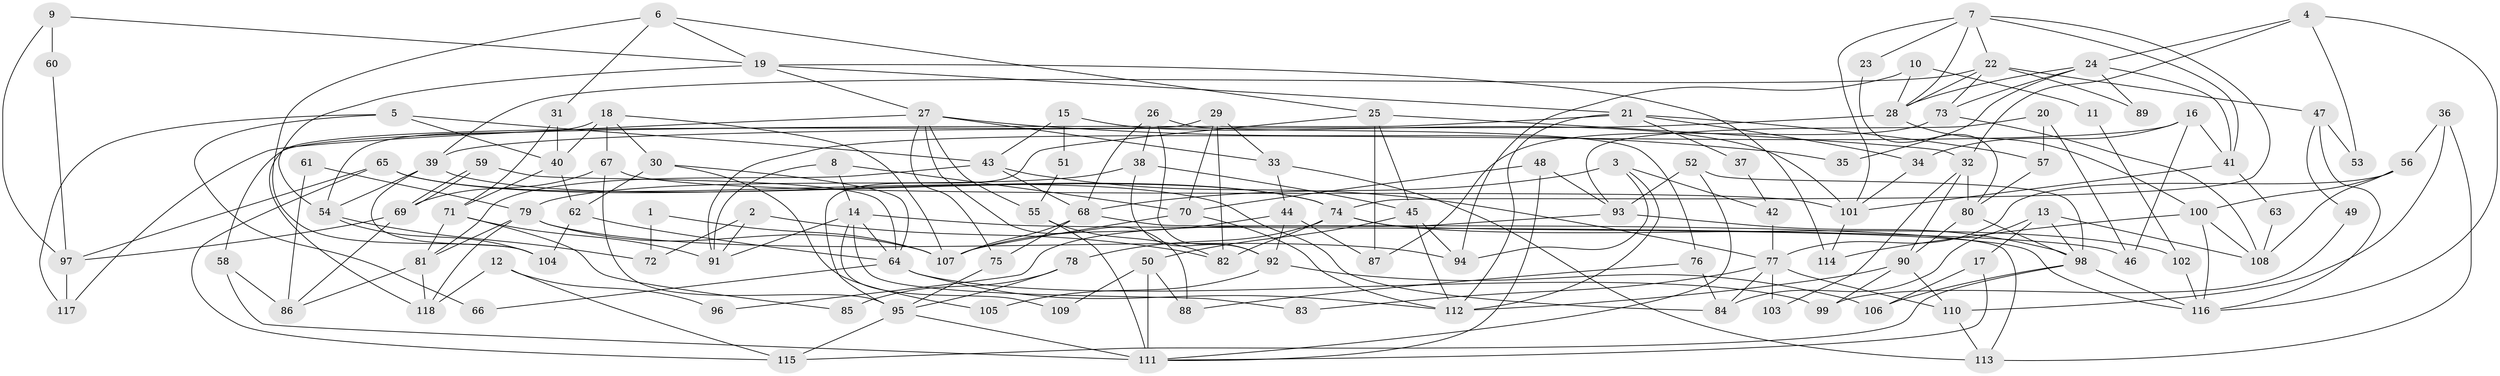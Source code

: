 // Generated by graph-tools (version 1.1) at 2025/50/03/09/25 03:50:01]
// undirected, 118 vertices, 236 edges
graph export_dot {
graph [start="1"]
  node [color=gray90,style=filled];
  1;
  2;
  3;
  4;
  5;
  6;
  7;
  8;
  9;
  10;
  11;
  12;
  13;
  14;
  15;
  16;
  17;
  18;
  19;
  20;
  21;
  22;
  23;
  24;
  25;
  26;
  27;
  28;
  29;
  30;
  31;
  32;
  33;
  34;
  35;
  36;
  37;
  38;
  39;
  40;
  41;
  42;
  43;
  44;
  45;
  46;
  47;
  48;
  49;
  50;
  51;
  52;
  53;
  54;
  55;
  56;
  57;
  58;
  59;
  60;
  61;
  62;
  63;
  64;
  65;
  66;
  67;
  68;
  69;
  70;
  71;
  72;
  73;
  74;
  75;
  76;
  77;
  78;
  79;
  80;
  81;
  82;
  83;
  84;
  85;
  86;
  87;
  88;
  89;
  90;
  91;
  92;
  93;
  94;
  95;
  96;
  97;
  98;
  99;
  100;
  101;
  102;
  103;
  104;
  105;
  106;
  107;
  108;
  109;
  110;
  111;
  112;
  113;
  114;
  115;
  116;
  117;
  118;
  1 -- 107;
  1 -- 72;
  2 -- 91;
  2 -- 82;
  2 -- 72;
  3 -- 112;
  3 -- 68;
  3 -- 42;
  3 -- 94;
  4 -- 116;
  4 -- 24;
  4 -- 32;
  4 -- 53;
  5 -- 40;
  5 -- 43;
  5 -- 66;
  5 -- 117;
  6 -- 19;
  6 -- 104;
  6 -- 25;
  6 -- 31;
  7 -- 101;
  7 -- 41;
  7 -- 22;
  7 -- 23;
  7 -- 28;
  7 -- 74;
  8 -- 70;
  8 -- 14;
  8 -- 91;
  9 -- 97;
  9 -- 19;
  9 -- 60;
  10 -- 94;
  10 -- 28;
  10 -- 11;
  11 -- 102;
  12 -- 115;
  12 -- 118;
  12 -- 96;
  13 -- 84;
  13 -- 108;
  13 -- 17;
  13 -- 98;
  14 -- 91;
  14 -- 64;
  14 -- 46;
  14 -- 83;
  14 -- 109;
  15 -- 43;
  15 -- 101;
  15 -- 51;
  16 -- 46;
  16 -- 34;
  16 -- 41;
  16 -- 91;
  17 -- 106;
  17 -- 111;
  18 -- 67;
  18 -- 54;
  18 -- 30;
  18 -- 40;
  18 -- 107;
  19 -- 27;
  19 -- 54;
  19 -- 21;
  19 -- 114;
  20 -- 93;
  20 -- 57;
  20 -- 46;
  21 -- 58;
  21 -- 34;
  21 -- 37;
  21 -- 57;
  21 -- 112;
  22 -- 28;
  22 -- 39;
  22 -- 47;
  22 -- 73;
  22 -- 89;
  23 -- 80;
  24 -- 28;
  24 -- 73;
  24 -- 35;
  24 -- 41;
  24 -- 89;
  25 -- 32;
  25 -- 45;
  25 -- 87;
  25 -- 95;
  26 -- 92;
  26 -- 68;
  26 -- 38;
  26 -- 76;
  27 -- 117;
  27 -- 75;
  27 -- 33;
  27 -- 35;
  27 -- 55;
  27 -- 88;
  28 -- 39;
  28 -- 100;
  29 -- 118;
  29 -- 82;
  29 -- 33;
  29 -- 70;
  30 -- 64;
  30 -- 62;
  30 -- 105;
  31 -- 40;
  31 -- 71;
  32 -- 90;
  32 -- 80;
  32 -- 103;
  33 -- 44;
  33 -- 113;
  34 -- 101;
  36 -- 110;
  36 -- 113;
  36 -- 56;
  37 -- 42;
  38 -- 45;
  38 -- 79;
  38 -- 92;
  39 -- 74;
  39 -- 54;
  39 -- 104;
  40 -- 71;
  40 -- 62;
  41 -- 63;
  41 -- 101;
  42 -- 77;
  43 -- 81;
  43 -- 77;
  43 -- 68;
  44 -- 107;
  44 -- 87;
  44 -- 92;
  45 -- 112;
  45 -- 50;
  45 -- 94;
  47 -- 116;
  47 -- 49;
  47 -- 53;
  48 -- 70;
  48 -- 111;
  48 -- 93;
  49 -- 99;
  50 -- 88;
  50 -- 109;
  50 -- 111;
  51 -- 55;
  52 -- 111;
  52 -- 98;
  52 -- 93;
  54 -- 104;
  54 -- 72;
  55 -- 111;
  55 -- 82;
  56 -- 108;
  56 -- 77;
  56 -- 100;
  57 -- 80;
  58 -- 111;
  58 -- 86;
  59 -- 64;
  59 -- 69;
  59 -- 69;
  60 -- 97;
  61 -- 79;
  61 -- 86;
  62 -- 64;
  62 -- 104;
  63 -- 108;
  64 -- 112;
  64 -- 66;
  64 -- 99;
  65 -- 115;
  65 -- 74;
  65 -- 84;
  65 -- 97;
  67 -- 101;
  67 -- 95;
  67 -- 69;
  68 -- 107;
  68 -- 75;
  68 -- 113;
  69 -- 86;
  69 -- 97;
  70 -- 107;
  70 -- 112;
  71 -- 91;
  71 -- 81;
  71 -- 85;
  73 -- 87;
  73 -- 108;
  74 -- 116;
  74 -- 78;
  74 -- 82;
  74 -- 102;
  75 -- 95;
  76 -- 84;
  76 -- 88;
  77 -- 110;
  77 -- 83;
  77 -- 84;
  77 -- 103;
  78 -- 95;
  78 -- 85;
  79 -- 94;
  79 -- 81;
  79 -- 107;
  79 -- 118;
  80 -- 98;
  80 -- 90;
  81 -- 86;
  81 -- 118;
  90 -- 112;
  90 -- 99;
  90 -- 110;
  92 -- 105;
  92 -- 106;
  93 -- 96;
  93 -- 98;
  95 -- 111;
  95 -- 115;
  97 -- 117;
  98 -- 106;
  98 -- 115;
  98 -- 116;
  100 -- 108;
  100 -- 114;
  100 -- 116;
  101 -- 114;
  102 -- 116;
  110 -- 113;
}
